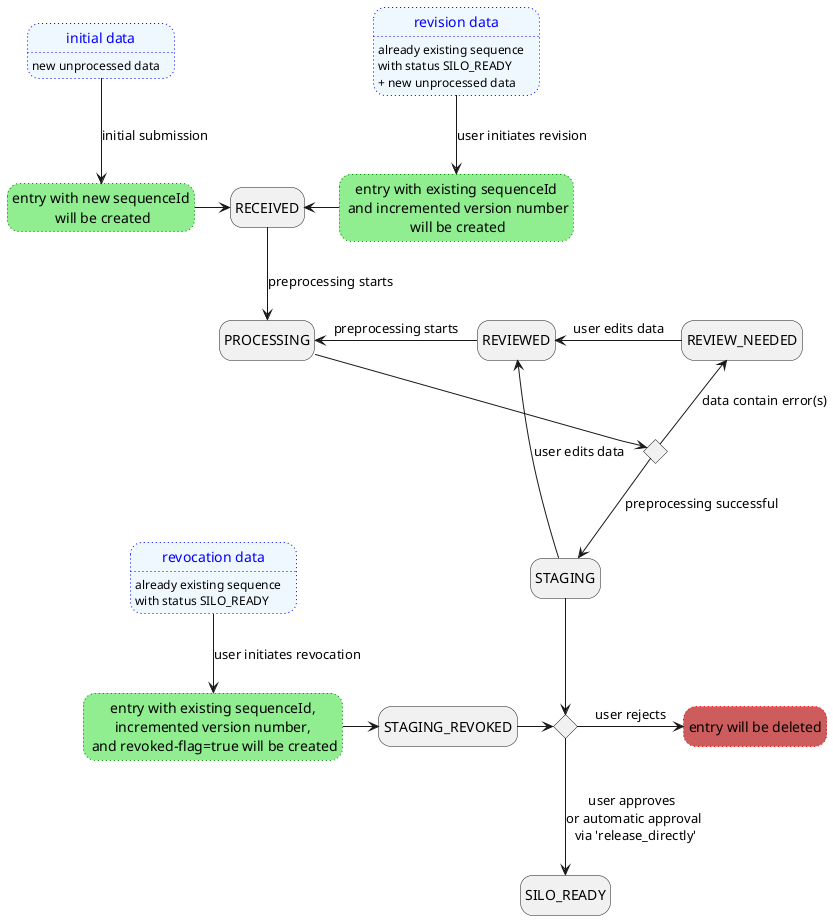@startuml
    hide empty description

    ' input data
    state INITIAL_DATA as "initial data" #aliceblue;line:blue;line.dotted;text:blue {
        INITIAL_DATA: new unprocessed data
        }
    state REVISION_DATA as "revision data" #aliceblue;line:blue;line.dotted;text:blue {
        REVISION_DATA: already existing sequence
        REVISION_DATA: with status SILO_READY
        REVISION_DATA: + new unprocessed data
    }
    state REVOKED_DATA as "revocation data" #aliceblue;line:blue;line.dotted;text:blue{
        REVOKED_DATA: already existing sequence
        REVOKED_DATA: with status SILO_READY
    }

    ' status states
    state STAGING_REVOKED
    state RECEIVED
    state PROCESSING
    state REVIEW_NEEDED
    state REVIEWED
    state SILO_READY

    ' actions
    state CREATING_SUBMIT as "entry with new sequenceId\n will be created" #lightgreen;line:green;line.dotted
    state CREATING_REVISE as "entry with existing sequenceId\n and incremented version number\n will be created" #lightgreen;line:green;line.dotted
    state CREATING_REVOKE as "entry with existing sequenceId,\n incremented version number, \n and revoked-flag=true will be created" #lightgreen;line:green;line.dotted
    state DELETION as "entry will be deleted" #IndianRed;line:red;line.dotted
    state is_error <<choice>>
    state is_approved <<choice>>

    ' transitions
    INITIAL_DATA -d-> CREATING_SUBMIT : initial submission
    CREATING_SUBMIT -r-> RECEIVED
    REVISION_DATA -d-> CREATING_REVISE : user initiates revision
    CREATING_REVISE -l-> RECEIVED

    REVOKED_DATA -d-> CREATING_REVOKE : user initiates revocation
    CREATING_REVOKE -r-> STAGING_REVOKED
    STAGING_REVOKED -r-> is_approved

    RECEIVED --> PROCESSING : preprocessing starts
    PROCESSING --> is_error
    is_error -u-> REVIEW_NEEDED : data contain error(s)
    REVIEW_NEEDED -l-> REVIEWED : user edits data
    REVIEWED -l-> PROCESSING : preprocessing starts
    STAGING -u-> REVIEWED : user edits data
    is_error --> STAGING : preprocessing successful
    STAGING --> is_approved
    is_approved -d-> SILO_READY : user approves \nor automatic approval\n via 'release_directly'
    is_approved -r-> DELETION : user rejects

@enduml
